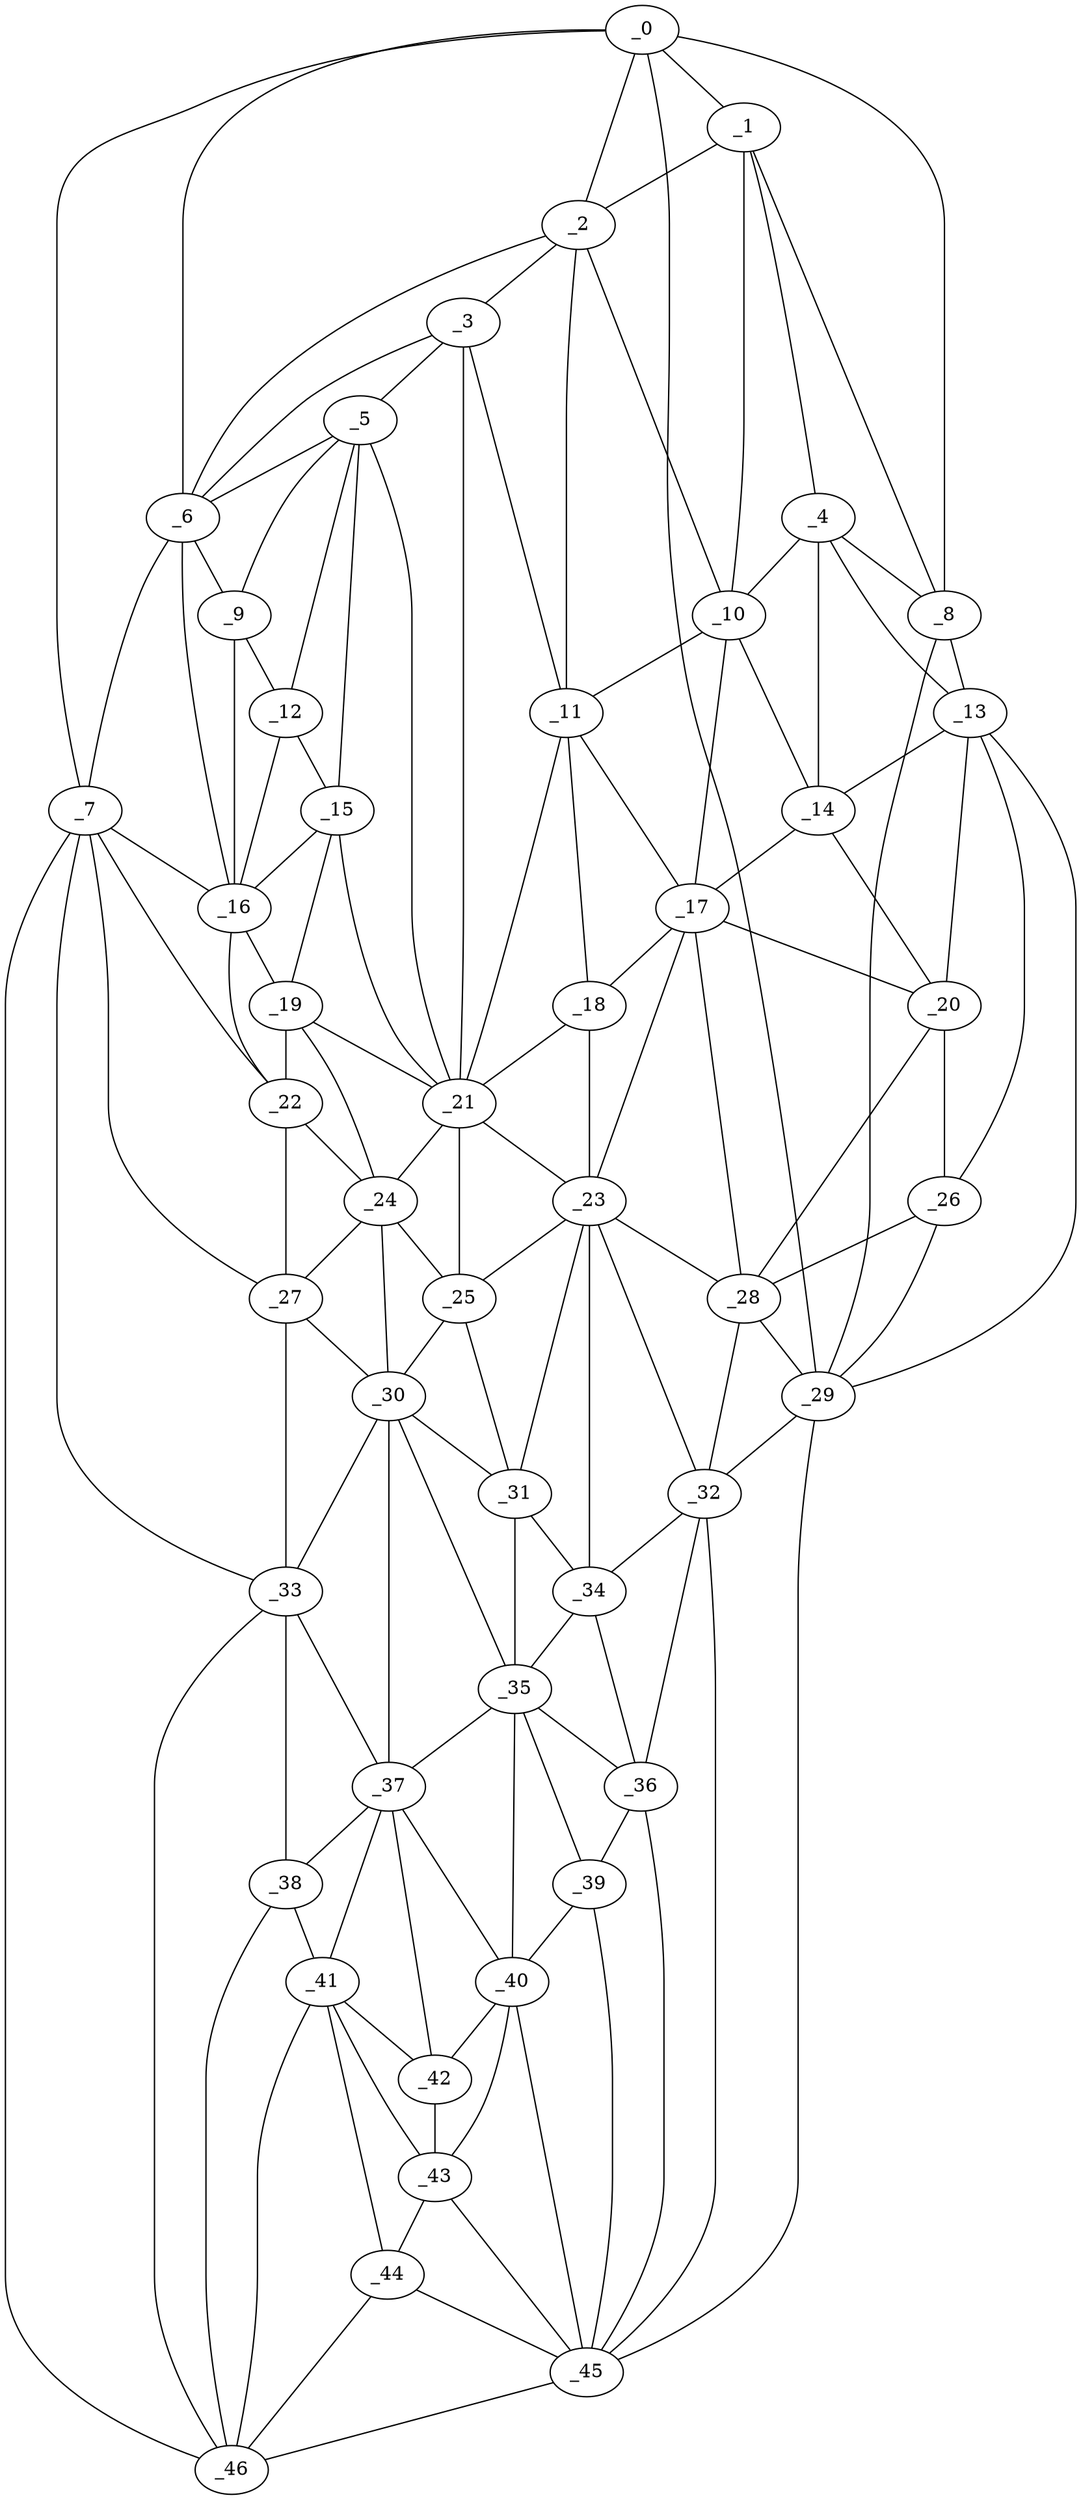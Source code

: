 graph "obj79__260.gxl" {
	_0	 [x=7,
		y=9];
	_1	 [x=23,
		y=11];
	_0 -- _1	 [valence=1];
	_2	 [x=34,
		y=53];
	_0 -- _2	 [valence=2];
	_6	 [x=41,
		y=96];
	_0 -- _6	 [valence=1];
	_7	 [x=42,
		y=125];
	_0 -- _7	 [valence=1];
	_8	 [x=43,
		y=8];
	_0 -- _8	 [valence=1];
	_29	 [x=78,
		y=2];
	_0 -- _29	 [valence=1];
	_1 -- _2	 [valence=1];
	_4	 [x=39,
		y=15];
	_1 -- _4	 [valence=1];
	_1 -- _8	 [valence=2];
	_10	 [x=47,
		y=32];
	_1 -- _10	 [valence=2];
	_3	 [x=37,
		y=59];
	_2 -- _3	 [valence=2];
	_2 -- _6	 [valence=2];
	_2 -- _10	 [valence=1];
	_11	 [x=50,
		y=39];
	_2 -- _11	 [valence=2];
	_5	 [x=41,
		y=71];
	_3 -- _5	 [valence=1];
	_3 -- _6	 [valence=2];
	_3 -- _11	 [valence=2];
	_21	 [x=64,
		y=56];
	_3 -- _21	 [valence=2];
	_4 -- _8	 [valence=2];
	_4 -- _10	 [valence=1];
	_13	 [x=51,
		y=13];
	_4 -- _13	 [valence=1];
	_14	 [x=53,
		y=24];
	_4 -- _14	 [valence=2];
	_5 -- _6	 [valence=2];
	_9	 [x=46,
		y=89];
	_5 -- _9	 [valence=1];
	_12	 [x=50,
		y=86];
	_5 -- _12	 [valence=2];
	_15	 [x=53,
		y=77];
	_5 -- _15	 [valence=2];
	_5 -- _21	 [valence=2];
	_6 -- _7	 [valence=2];
	_6 -- _9	 [valence=1];
	_16	 [x=57,
		y=87];
	_6 -- _16	 [valence=1];
	_7 -- _16	 [valence=2];
	_22	 [x=64,
		y=86];
	_7 -- _22	 [valence=2];
	_27	 [x=74,
		y=83];
	_7 -- _27	 [valence=2];
	_33	 [x=86,
		y=83];
	_7 -- _33	 [valence=2];
	_46	 [x=121,
		y=119];
	_7 -- _46	 [valence=1];
	_8 -- _13	 [valence=2];
	_8 -- _29	 [valence=2];
	_9 -- _12	 [valence=2];
	_9 -- _16	 [valence=2];
	_10 -- _11	 [valence=2];
	_10 -- _14	 [valence=1];
	_17	 [x=62,
		y=32];
	_10 -- _17	 [valence=1];
	_11 -- _17	 [valence=2];
	_18	 [x=62,
		y=39];
	_11 -- _18	 [valence=2];
	_11 -- _21	 [valence=2];
	_12 -- _15	 [valence=1];
	_12 -- _16	 [valence=1];
	_13 -- _14	 [valence=2];
	_20	 [x=64,
		y=20];
	_13 -- _20	 [valence=2];
	_26	 [x=73,
		y=13];
	_13 -- _26	 [valence=1];
	_13 -- _29	 [valence=2];
	_14 -- _17	 [valence=2];
	_14 -- _20	 [valence=2];
	_15 -- _16	 [valence=2];
	_19	 [x=63,
		y=77];
	_15 -- _19	 [valence=2];
	_15 -- _21	 [valence=2];
	_16 -- _19	 [valence=2];
	_16 -- _22	 [valence=1];
	_17 -- _18	 [valence=1];
	_17 -- _20	 [valence=2];
	_23	 [x=68,
		y=41];
	_17 -- _23	 [valence=2];
	_28	 [x=77,
		y=20];
	_17 -- _28	 [valence=1];
	_18 -- _21	 [valence=1];
	_18 -- _23	 [valence=2];
	_19 -- _21	 [valence=2];
	_19 -- _22	 [valence=2];
	_24	 [x=70,
		y=76];
	_19 -- _24	 [valence=1];
	_20 -- _26	 [valence=1];
	_20 -- _28	 [valence=2];
	_21 -- _23	 [valence=2];
	_21 -- _24	 [valence=2];
	_25	 [x=72,
		y=55];
	_21 -- _25	 [valence=2];
	_22 -- _24	 [valence=2];
	_22 -- _27	 [valence=2];
	_23 -- _25	 [valence=2];
	_23 -- _28	 [valence=1];
	_31	 [x=81,
		y=52];
	_23 -- _31	 [valence=1];
	_32	 [x=85,
		y=32];
	_23 -- _32	 [valence=2];
	_34	 [x=87,
		y=43];
	_23 -- _34	 [valence=2];
	_24 -- _25	 [valence=2];
	_24 -- _27	 [valence=1];
	_30	 [x=79,
		y=76];
	_24 -- _30	 [valence=2];
	_25 -- _30	 [valence=1];
	_25 -- _31	 [valence=2];
	_26 -- _28	 [valence=2];
	_26 -- _29	 [valence=2];
	_27 -- _30	 [valence=2];
	_27 -- _33	 [valence=2];
	_28 -- _29	 [valence=2];
	_28 -- _32	 [valence=2];
	_29 -- _32	 [valence=1];
	_45	 [x=118,
		y=64];
	_29 -- _45	 [valence=1];
	_30 -- _31	 [valence=2];
	_30 -- _33	 [valence=2];
	_35	 [x=88,
		y=54];
	_30 -- _35	 [valence=2];
	_37	 [x=93,
		y=77];
	_30 -- _37	 [valence=2];
	_31 -- _34	 [valence=2];
	_31 -- _35	 [valence=2];
	_32 -- _34	 [valence=1];
	_36	 [x=91,
		y=43];
	_32 -- _36	 [valence=2];
	_32 -- _45	 [valence=2];
	_33 -- _37	 [valence=1];
	_38	 [x=95,
		y=83];
	_33 -- _38	 [valence=2];
	_33 -- _46	 [valence=1];
	_34 -- _35	 [valence=2];
	_34 -- _36	 [valence=2];
	_35 -- _36	 [valence=1];
	_35 -- _37	 [valence=1];
	_39	 [x=96,
		y=51];
	_35 -- _39	 [valence=2];
	_40	 [x=101,
		y=57];
	_35 -- _40	 [valence=1];
	_36 -- _39	 [valence=1];
	_36 -- _45	 [valence=1];
	_37 -- _38	 [valence=1];
	_37 -- _40	 [valence=2];
	_41	 [x=102,
		y=83];
	_37 -- _41	 [valence=2];
	_42	 [x=103,
		y=74];
	_37 -- _42	 [valence=2];
	_38 -- _41	 [valence=2];
	_38 -- _46	 [valence=1];
	_39 -- _40	 [valence=2];
	_39 -- _45	 [valence=1];
	_40 -- _42	 [valence=2];
	_43	 [x=107,
		y=74];
	_40 -- _43	 [valence=1];
	_40 -- _45	 [valence=2];
	_41 -- _42	 [valence=1];
	_41 -- _43	 [valence=2];
	_44	 [x=108,
		y=84];
	_41 -- _44	 [valence=1];
	_41 -- _46	 [valence=2];
	_42 -- _43	 [valence=1];
	_43 -- _44	 [valence=2];
	_43 -- _45	 [valence=1];
	_44 -- _45	 [valence=2];
	_44 -- _46	 [valence=1];
	_45 -- _46	 [valence=1];
}
